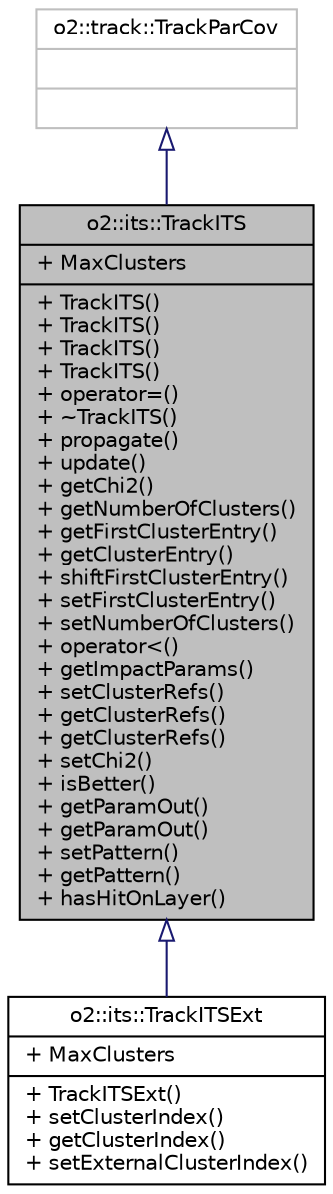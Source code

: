 digraph "o2::its::TrackITS"
{
 // INTERACTIVE_SVG=YES
  bgcolor="transparent";
  edge [fontname="Helvetica",fontsize="10",labelfontname="Helvetica",labelfontsize="10"];
  node [fontname="Helvetica",fontsize="10",shape=record];
  Node0 [label="{o2::its::TrackITS\n|+ MaxClusters\l|+ TrackITS()\l+ TrackITS()\l+ TrackITS()\l+ TrackITS()\l+ operator=()\l+ ~TrackITS()\l+ propagate()\l+ update()\l+ getChi2()\l+ getNumberOfClusters()\l+ getFirstClusterEntry()\l+ getClusterEntry()\l+ shiftFirstClusterEntry()\l+ setFirstClusterEntry()\l+ setNumberOfClusters()\l+ operator\<()\l+ getImpactParams()\l+ setClusterRefs()\l+ getClusterRefs()\l+ getClusterRefs()\l+ setChi2()\l+ isBetter()\l+ getParamOut()\l+ getParamOut()\l+ setPattern()\l+ getPattern()\l+ hasHitOnLayer()\l}",height=0.2,width=0.4,color="black", fillcolor="grey75", style="filled", fontcolor="black"];
  Node1 -> Node0 [dir="back",color="midnightblue",fontsize="10",style="solid",arrowtail="onormal",fontname="Helvetica"];
  Node1 [label="{o2::track::TrackParCov\n||}",height=0.2,width=0.4,color="grey75"];
  Node0 -> Node2 [dir="back",color="midnightblue",fontsize="10",style="solid",arrowtail="onormal",fontname="Helvetica"];
  Node2 [label="{o2::its::TrackITSExt\n|+ MaxClusters\l|+ TrackITSExt()\l+ setClusterIndex()\l+ getClusterIndex()\l+ setExternalClusterIndex()\l}",height=0.2,width=0.4,color="black",URL="$db/d46/classo2_1_1its_1_1TrackITSExt.html"];
}

